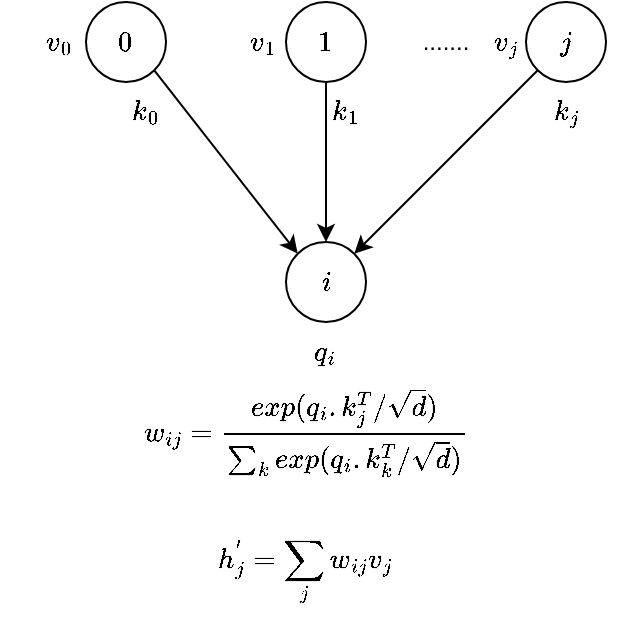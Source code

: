 <mxfile version="28.2.5">
  <diagram name="Page-1" id="CqNBwEWd23EM1EZSRcZI">
    <mxGraphModel dx="821" dy="457" grid="1" gridSize="10" guides="1" tooltips="1" connect="1" arrows="1" fold="1" page="1" pageScale="1" pageWidth="827" pageHeight="1169" math="1" shadow="0">
      <root>
        <mxCell id="0" />
        <mxCell id="1" parent="0" />
        <mxCell id="H2waaN55TCaknLyM3uRg-1" value="$$i$$" style="ellipse;whiteSpace=wrap;html=1;aspect=fixed;" parent="1" vertex="1">
          <mxGeometry x="156" y="190" width="40" height="40" as="geometry" />
        </mxCell>
        <mxCell id="H2waaN55TCaknLyM3uRg-2" value="$$1$$" style="ellipse;whiteSpace=wrap;html=1;aspect=fixed;" parent="1" vertex="1">
          <mxGeometry x="156" y="70" width="40" height="40" as="geometry" />
        </mxCell>
        <mxCell id="H2waaN55TCaknLyM3uRg-5" value="$$0$$" style="ellipse;whiteSpace=wrap;html=1;aspect=fixed;" parent="1" vertex="1">
          <mxGeometry x="56" y="70" width="40" height="40" as="geometry" />
        </mxCell>
        <mxCell id="H2waaN55TCaknLyM3uRg-6" value="" style="endArrow=classic;html=1;rounded=0;exitX=1;exitY=1;exitDx=0;exitDy=0;entryX=0;entryY=0;entryDx=0;entryDy=0;" parent="1" source="H2waaN55TCaknLyM3uRg-5" target="H2waaN55TCaknLyM3uRg-1" edge="1">
          <mxGeometry width="50" height="50" relative="1" as="geometry">
            <mxPoint x="-4" y="190" as="sourcePoint" />
            <mxPoint x="46" y="140" as="targetPoint" />
          </mxGeometry>
        </mxCell>
        <mxCell id="H2waaN55TCaknLyM3uRg-7" value="" style="endArrow=classic;html=1;rounded=0;exitX=0.5;exitY=1;exitDx=0;exitDy=0;entryX=0.5;entryY=0;entryDx=0;entryDy=0;" parent="1" source="H2waaN55TCaknLyM3uRg-2" target="H2waaN55TCaknLyM3uRg-1" edge="1">
          <mxGeometry width="50" height="50" relative="1" as="geometry">
            <mxPoint x="296" y="210" as="sourcePoint" />
            <mxPoint x="346" y="160" as="targetPoint" />
          </mxGeometry>
        </mxCell>
        <mxCell id="H2waaN55TCaknLyM3uRg-13" value="$$j$$" style="ellipse;whiteSpace=wrap;html=1;aspect=fixed;" parent="1" vertex="1">
          <mxGeometry x="276" y="70" width="40" height="40" as="geometry" />
        </mxCell>
        <mxCell id="H2waaN55TCaknLyM3uRg-14" value="......." style="text;html=1;align=center;verticalAlign=middle;whiteSpace=wrap;rounded=0;" parent="1" vertex="1">
          <mxGeometry x="206" y="75" width="60" height="30" as="geometry" />
        </mxCell>
        <mxCell id="H2waaN55TCaknLyM3uRg-15" value="" style="endArrow=classic;html=1;rounded=0;exitX=0;exitY=1;exitDx=0;exitDy=0;entryX=1;entryY=0;entryDx=0;entryDy=0;" parent="1" source="H2waaN55TCaknLyM3uRg-13" target="H2waaN55TCaknLyM3uRg-1" edge="1">
          <mxGeometry width="50" height="50" relative="1" as="geometry">
            <mxPoint x="206" y="160" as="sourcePoint" />
            <mxPoint x="206" y="240" as="targetPoint" />
          </mxGeometry>
        </mxCell>
        <mxCell id="H2waaN55TCaknLyM3uRg-16" value="$$k_j$$" style="text;html=1;align=center;verticalAlign=middle;whiteSpace=wrap;rounded=0;" parent="1" vertex="1">
          <mxGeometry x="266" y="110" width="60" height="30" as="geometry" />
        </mxCell>
        <mxCell id="H2waaN55TCaknLyM3uRg-17" value="$$k_1$$" style="text;html=1;align=center;verticalAlign=middle;whiteSpace=wrap;rounded=0;" parent="1" vertex="1">
          <mxGeometry x="156" y="110" width="60" height="30" as="geometry" />
        </mxCell>
        <mxCell id="H2waaN55TCaknLyM3uRg-18" value="$$k_0$$" style="text;html=1;align=center;verticalAlign=middle;whiteSpace=wrap;rounded=0;" parent="1" vertex="1">
          <mxGeometry x="56" y="110" width="60" height="30" as="geometry" />
        </mxCell>
        <mxCell id="H2waaN55TCaknLyM3uRg-19" value="$$q_i$$" style="text;html=1;align=center;verticalAlign=middle;whiteSpace=wrap;rounded=0;" parent="1" vertex="1">
          <mxGeometry x="146" y="230" width="60" height="30" as="geometry" />
        </mxCell>
        <mxCell id="H2waaN55TCaknLyM3uRg-20" value="$$w_{ij} = \frac{exp(q_i . k_j^T / \sqrt{d})}{\sum_{k} exp(q_i . k_k^T / \sqrt{d})}$$" style="text;html=1;align=center;verticalAlign=middle;whiteSpace=wrap;rounded=0;" parent="1" vertex="1">
          <mxGeometry x="96" y="270" width="140" height="30" as="geometry" />
        </mxCell>
        <mxCell id="H2waaN55TCaknLyM3uRg-22" value="$$v_0$$" style="text;html=1;align=center;verticalAlign=middle;whiteSpace=wrap;rounded=0;" parent="1" vertex="1">
          <mxGeometry x="13" y="75" width="60" height="30" as="geometry" />
        </mxCell>
        <mxCell id="H2waaN55TCaknLyM3uRg-23" value="$$v_1$$" style="text;html=1;align=center;verticalAlign=middle;whiteSpace=wrap;rounded=0;" parent="1" vertex="1">
          <mxGeometry x="115" y="75" width="60" height="30" as="geometry" />
        </mxCell>
        <mxCell id="H2waaN55TCaknLyM3uRg-25" value="$$v_j$$" style="text;html=1;align=center;verticalAlign=middle;whiteSpace=wrap;rounded=0;" parent="1" vertex="1">
          <mxGeometry x="236" y="75" width="60" height="30" as="geometry" />
        </mxCell>
        <mxCell id="H2waaN55TCaknLyM3uRg-28" value="$$h_j^{&#39;} = \sum_{j} w_{ij}v_j$$" style="text;html=1;align=center;verticalAlign=middle;whiteSpace=wrap;rounded=0;" parent="1" vertex="1">
          <mxGeometry x="136" y="340" width="60" height="30" as="geometry" />
        </mxCell>
      </root>
    </mxGraphModel>
  </diagram>
</mxfile>
